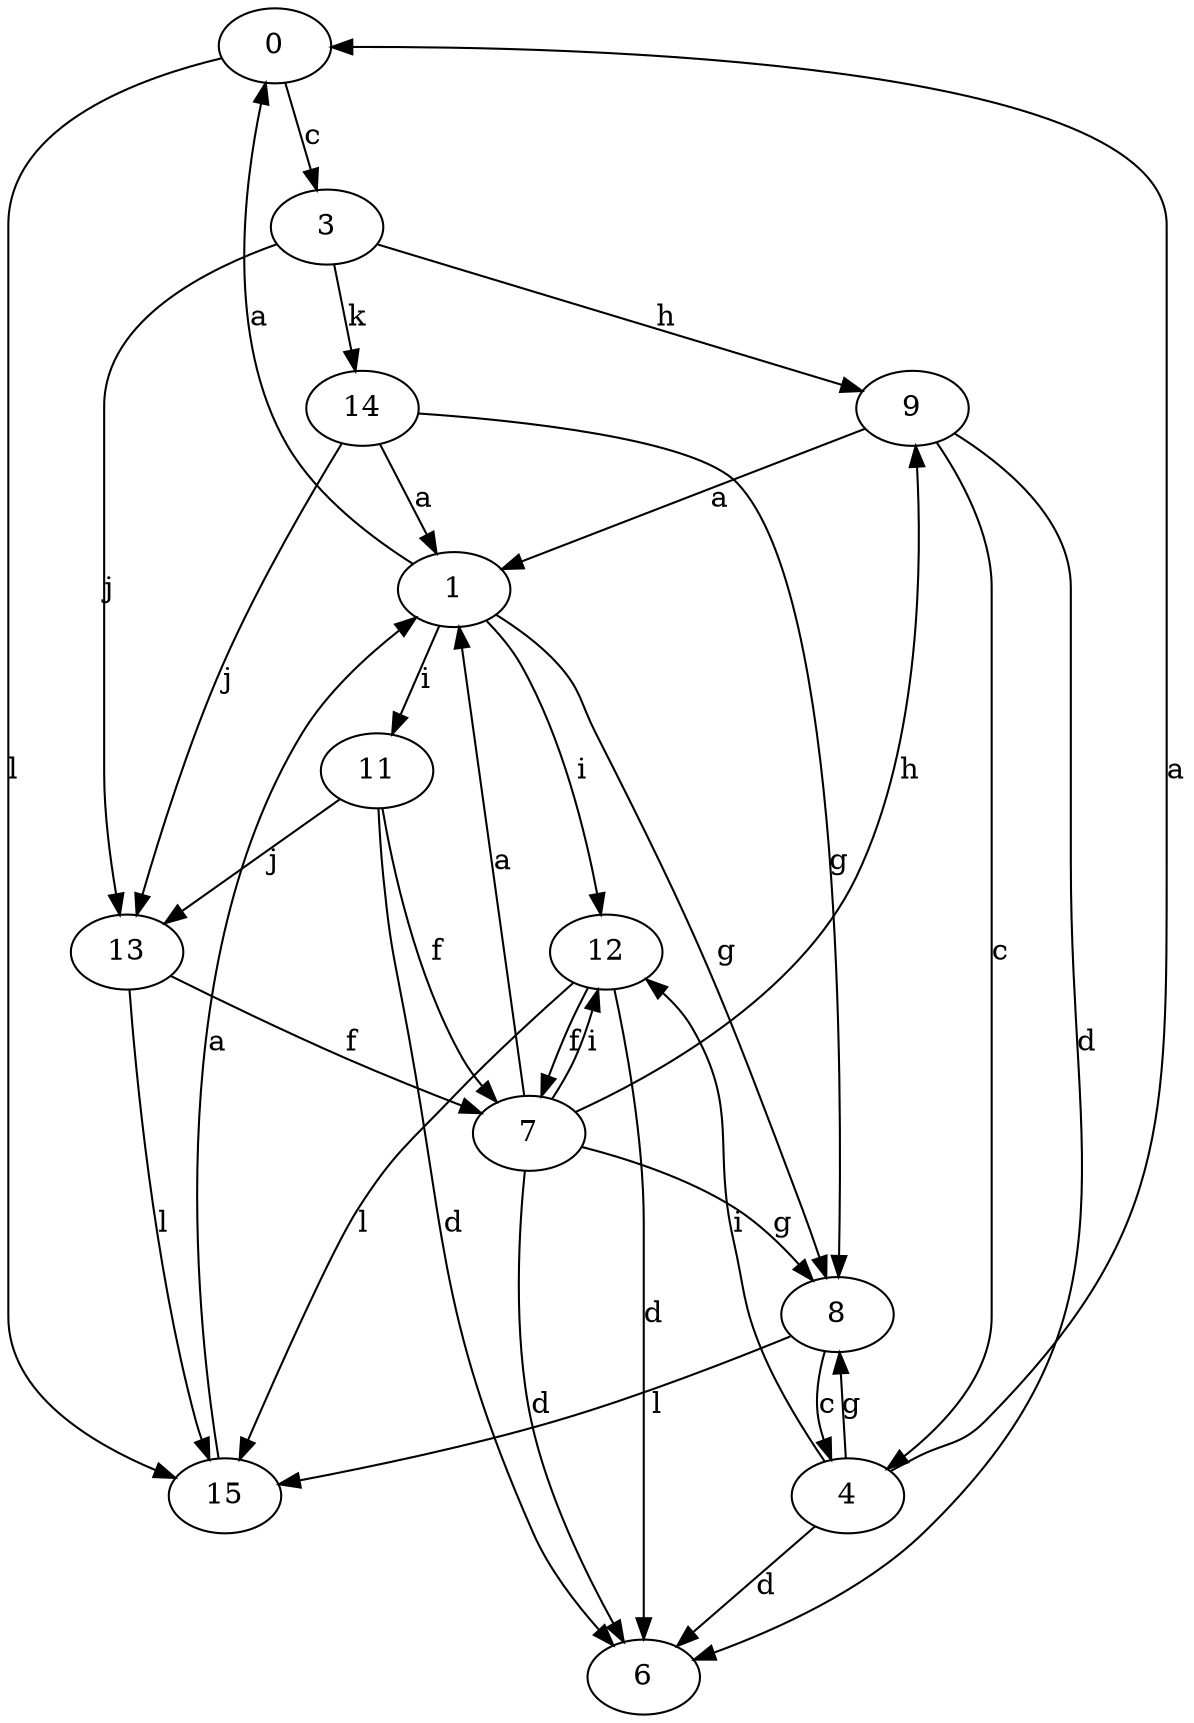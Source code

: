 strict digraph  {
0;
1;
3;
4;
6;
7;
8;
9;
11;
12;
13;
14;
15;
0 -> 3  [label=c];
0 -> 15  [label=l];
1 -> 0  [label=a];
1 -> 8  [label=g];
1 -> 11  [label=i];
1 -> 12  [label=i];
3 -> 9  [label=h];
3 -> 13  [label=j];
3 -> 14  [label=k];
4 -> 0  [label=a];
4 -> 6  [label=d];
4 -> 8  [label=g];
4 -> 12  [label=i];
7 -> 1  [label=a];
7 -> 6  [label=d];
7 -> 8  [label=g];
7 -> 9  [label=h];
7 -> 12  [label=i];
8 -> 4  [label=c];
8 -> 15  [label=l];
9 -> 1  [label=a];
9 -> 4  [label=c];
9 -> 6  [label=d];
11 -> 6  [label=d];
11 -> 7  [label=f];
11 -> 13  [label=j];
12 -> 6  [label=d];
12 -> 7  [label=f];
12 -> 15  [label=l];
13 -> 7  [label=f];
13 -> 15  [label=l];
14 -> 1  [label=a];
14 -> 8  [label=g];
14 -> 13  [label=j];
15 -> 1  [label=a];
}
